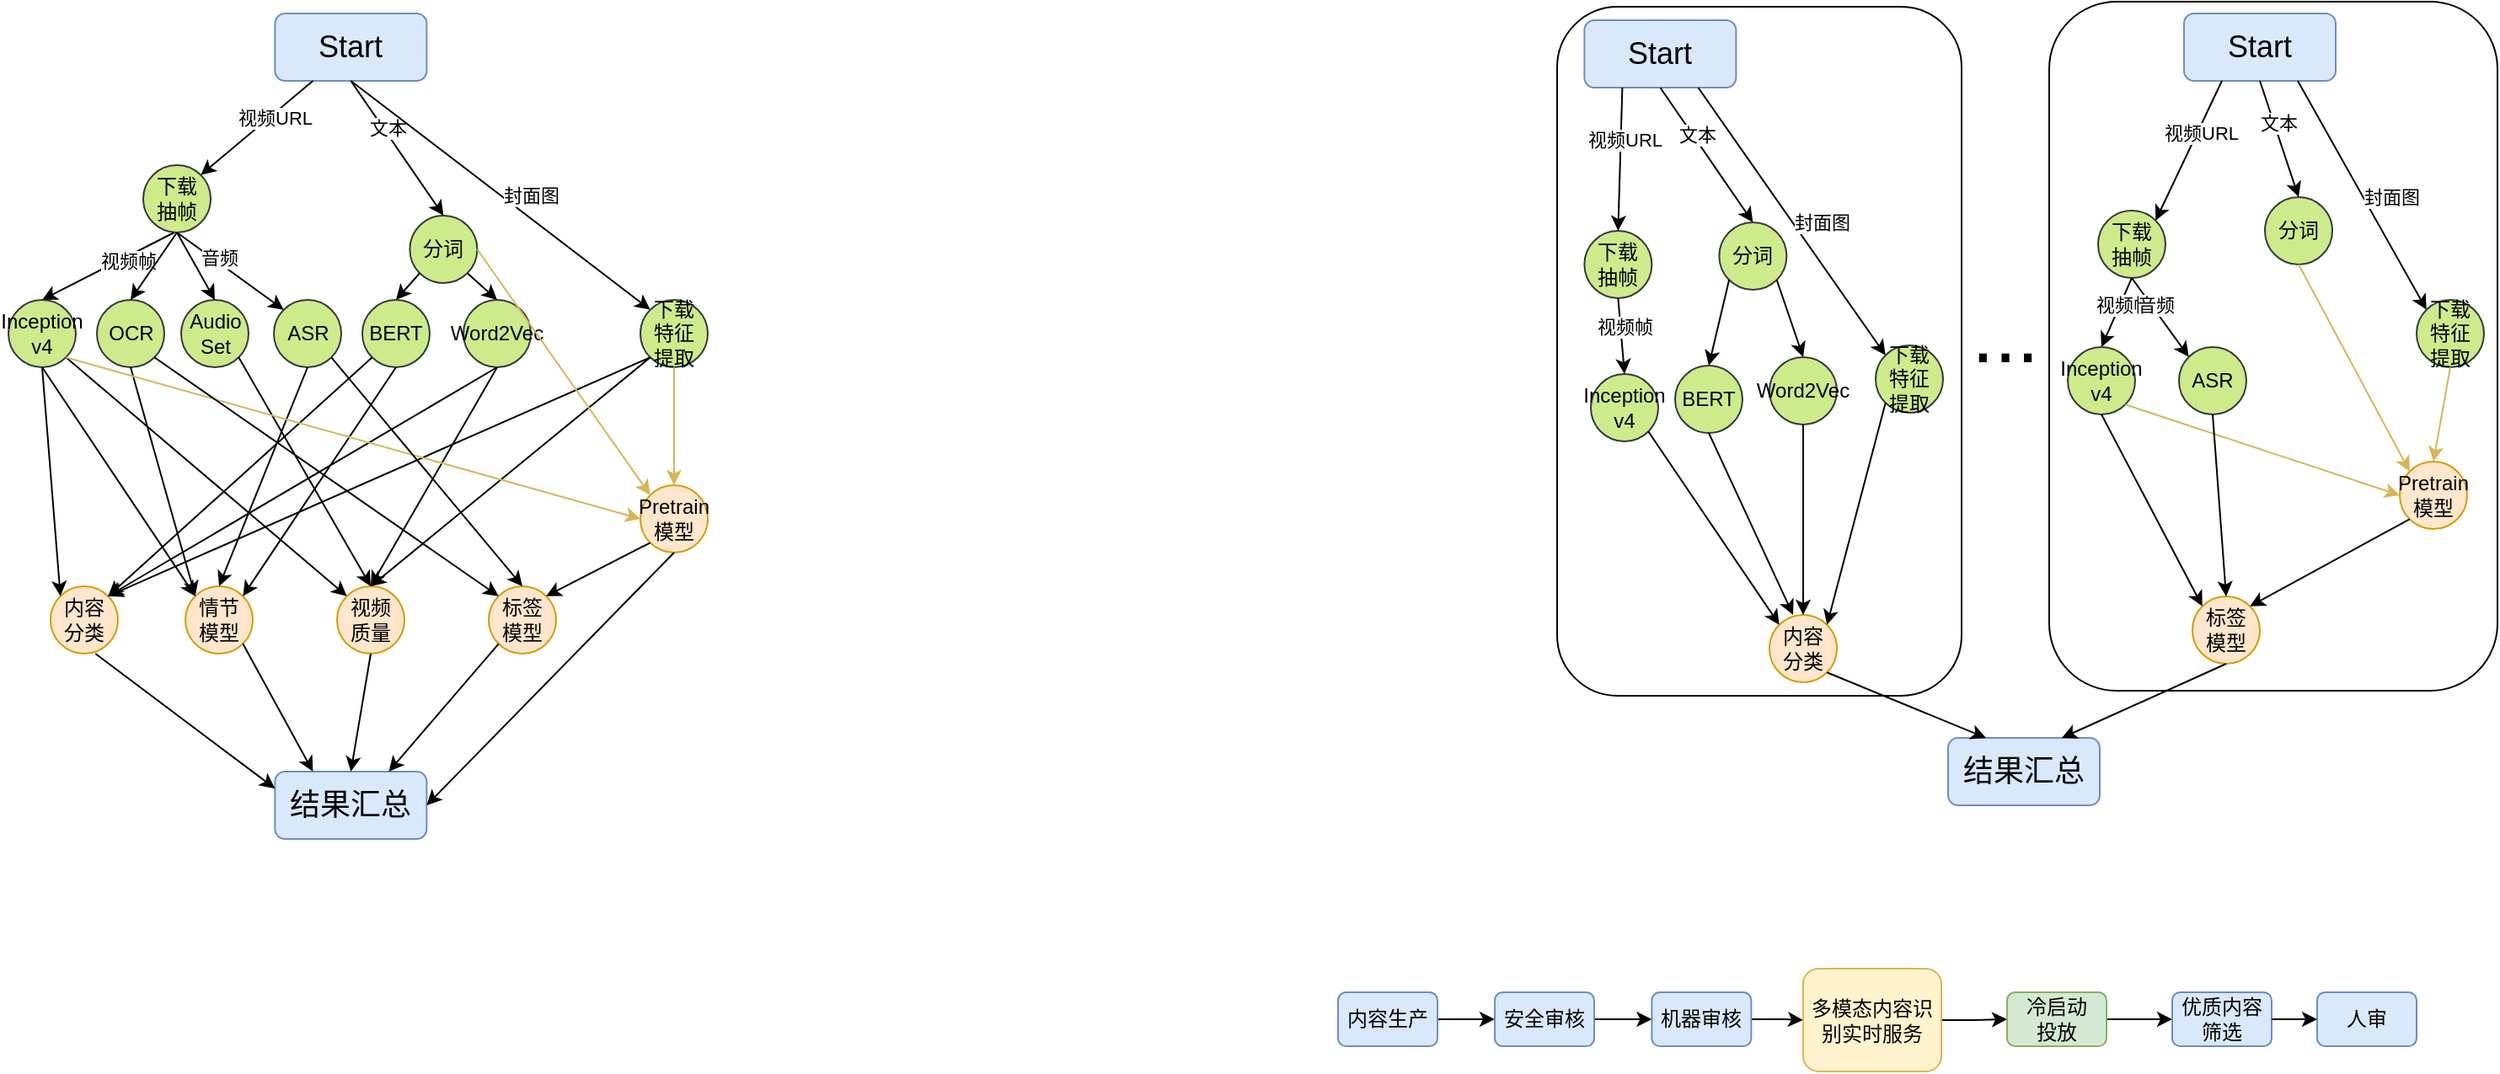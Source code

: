 <mxfile version="14.7.3" type="google"><diagram id="q9C6lgxDP730qn8Wb2Et" name="Page-1"><mxGraphModel dx="928" dy="463" grid="0" gridSize="10" guides="1" tooltips="1" connect="1" arrows="1" fold="1" page="1" pageScale="1" pageWidth="827" pageHeight="1169" math="0" shadow="0"><root><mxCell id="0"/><mxCell id="1" parent="0"/><mxCell id="mz7neq9piD5oMqTZuOK8-90" value="" style="rounded=1;whiteSpace=wrap;html=1;" vertex="1" parent="1"><mxGeometry x="1346" y="13" width="266" height="409" as="geometry"/></mxCell><mxCell id="mz7neq9piD5oMqTZuOK8-89" value="" style="rounded=1;whiteSpace=wrap;html=1;" vertex="1" parent="1"><mxGeometry x="1054" y="16" width="240" height="409" as="geometry"/></mxCell><mxCell id="IPDQHLwFXcO6rZ-86fJa-1" value="下载&lt;br&gt;抽帧" style="ellipse;whiteSpace=wrap;html=1;aspect=fixed;fillColor=#cdeb8b;strokeColor=#36393d;" parent="1" vertex="1"><mxGeometry x="215" y="110" width="40" height="40" as="geometry"/></mxCell><mxCell id="IPDQHLwFXcO6rZ-86fJa-3" value="&lt;font style=&quot;font-size: 18px&quot;&gt;Start&lt;/font&gt;" style="rounded=1;whiteSpace=wrap;html=1;fillColor=#dae8fc;strokeColor=#6c8ebf;" parent="1" vertex="1"><mxGeometry x="293.19" y="20" width="90" height="40" as="geometry"/></mxCell><mxCell id="IPDQHLwFXcO6rZ-86fJa-4" value="" style="endArrow=classic;html=1;exitX=0.25;exitY=1;exitDx=0;exitDy=0;entryX=1;entryY=0;entryDx=0;entryDy=0;" parent="1" source="IPDQHLwFXcO6rZ-86fJa-3" target="IPDQHLwFXcO6rZ-86fJa-1" edge="1"><mxGeometry width="50" height="50" relative="1" as="geometry"><mxPoint x="460" y="300" as="sourcePoint"/><mxPoint x="510" y="250" as="targetPoint"/></mxGeometry></mxCell><mxCell id="IPDQHLwFXcO6rZ-86fJa-5" value="视频URL" style="edgeLabel;html=1;align=center;verticalAlign=middle;resizable=0;points=[];" parent="IPDQHLwFXcO6rZ-86fJa-4" vertex="1" connectable="0"><mxGeometry x="-0.273" y="2" relative="1" as="geometry"><mxPoint as="offset"/></mxGeometry></mxCell><mxCell id="IPDQHLwFXcO6rZ-86fJa-6" value="分词" style="ellipse;whiteSpace=wrap;html=1;aspect=fixed;fillColor=#cdeb8b;strokeColor=#36393d;" parent="1" vertex="1"><mxGeometry x="373.19" y="140" width="40" height="40" as="geometry"/></mxCell><mxCell id="IPDQHLwFXcO6rZ-86fJa-7" value="" style="endArrow=classic;html=1;exitX=0.5;exitY=1;exitDx=0;exitDy=0;entryX=0.5;entryY=0;entryDx=0;entryDy=0;" parent="1" source="IPDQHLwFXcO6rZ-86fJa-3" target="IPDQHLwFXcO6rZ-86fJa-6" edge="1"><mxGeometry width="50" height="50" relative="1" as="geometry"><mxPoint x="325.69" y="70" as="sourcePoint"/><mxPoint x="217.332" y="125.858" as="targetPoint"/></mxGeometry></mxCell><mxCell id="IPDQHLwFXcO6rZ-86fJa-8" value="文本" style="edgeLabel;html=1;align=center;verticalAlign=middle;resizable=0;points=[];" parent="IPDQHLwFXcO6rZ-86fJa-7" vertex="1" connectable="0"><mxGeometry x="-0.273" y="2" relative="1" as="geometry"><mxPoint as="offset"/></mxGeometry></mxCell><mxCell id="IPDQHLwFXcO6rZ-86fJa-9" value="下载&lt;br&gt;特征&lt;br&gt;提取" style="ellipse;whiteSpace=wrap;html=1;aspect=fixed;fillColor=#cdeb8b;strokeColor=#36393d;" parent="1" vertex="1"><mxGeometry x="510" y="190" width="40" height="40" as="geometry"/></mxCell><mxCell id="IPDQHLwFXcO6rZ-86fJa-10" value="" style="endArrow=classic;html=1;exitX=0.5;exitY=1;exitDx=0;exitDy=0;entryX=0;entryY=0;entryDx=0;entryDy=0;" parent="1" source="IPDQHLwFXcO6rZ-86fJa-3" target="IPDQHLwFXcO6rZ-86fJa-9" edge="1"><mxGeometry width="50" height="50" relative="1" as="geometry"><mxPoint x="348.19" y="70" as="sourcePoint"/><mxPoint x="348.19" y="150" as="targetPoint"/></mxGeometry></mxCell><mxCell id="IPDQHLwFXcO6rZ-86fJa-52" value="封面图" style="edgeLabel;html=1;align=center;verticalAlign=middle;resizable=0;points=[];" parent="IPDQHLwFXcO6rZ-86fJa-10" vertex="1" connectable="0"><mxGeometry x="0.021" y="2" relative="1" as="geometry"><mxPoint x="15" as="offset"/></mxGeometry></mxCell><mxCell id="IPDQHLwFXcO6rZ-86fJa-12" value="" style="endArrow=classic;html=1;exitX=0.25;exitY=1;exitDx=0;exitDy=0;entryX=0.5;entryY=0;entryDx=0;entryDy=0;" parent="1" target="IPDQHLwFXcO6rZ-86fJa-15" edge="1"><mxGeometry width="50" height="50" relative="1" as="geometry"><mxPoint x="233.36" y="150" as="sourcePoint"/><mxPoint x="125.002" y="205.858" as="targetPoint"/></mxGeometry></mxCell><mxCell id="IPDQHLwFXcO6rZ-86fJa-13" value="视频帧" style="edgeLabel;html=1;align=center;verticalAlign=middle;resizable=0;points=[];" parent="IPDQHLwFXcO6rZ-86fJa-12" vertex="1" connectable="0"><mxGeometry x="-0.273" y="2" relative="1" as="geometry"><mxPoint as="offset"/></mxGeometry></mxCell><mxCell id="IPDQHLwFXcO6rZ-86fJa-14" value="Audio&lt;br&gt;Set" style="ellipse;whiteSpace=wrap;html=1;aspect=fixed;fillColor=#cdeb8b;strokeColor=#36393d;" parent="1" vertex="1"><mxGeometry x="237.5" y="190" width="40" height="40" as="geometry"/></mxCell><mxCell id="IPDQHLwFXcO6rZ-86fJa-15" value="Inception&lt;br&gt;v4" style="ellipse;whiteSpace=wrap;html=1;aspect=fixed;fillColor=#cdeb8b;strokeColor=#36393d;" parent="1" vertex="1"><mxGeometry x="135" y="190" width="40" height="40" as="geometry"/></mxCell><mxCell id="IPDQHLwFXcO6rZ-86fJa-16" value="" style="endArrow=classic;html=1;exitX=0.5;exitY=1;exitDx=0;exitDy=0;entryX=0.5;entryY=0;entryDx=0;entryDy=0;" parent="1" source="IPDQHLwFXcO6rZ-86fJa-1" target="IPDQHLwFXcO6rZ-86fJa-14" edge="1"><mxGeometry width="50" height="50" relative="1" as="geometry"><mxPoint x="243.36" y="160" as="sourcePoint"/><mxPoint x="195" y="210" as="targetPoint"/></mxGeometry></mxCell><mxCell id="IPDQHLwFXcO6rZ-86fJa-18" value="内容&lt;br&gt;分类" style="ellipse;whiteSpace=wrap;html=1;aspect=fixed;fillColor=#ffe6cc;strokeColor=#d79b00;" parent="1" vertex="1"><mxGeometry x="160" y="360" width="40" height="40" as="geometry"/></mxCell><mxCell id="IPDQHLwFXcO6rZ-86fJa-19" value="ASR" style="ellipse;whiteSpace=wrap;html=1;aspect=fixed;fillColor=#cdeb8b;strokeColor=#36393d;" parent="1" vertex="1"><mxGeometry x="292.5" y="190" width="40" height="40" as="geometry"/></mxCell><mxCell id="IPDQHLwFXcO6rZ-86fJa-20" value="OCR" style="ellipse;whiteSpace=wrap;html=1;aspect=fixed;fillColor=#cdeb8b;strokeColor=#36393d;" parent="1" vertex="1"><mxGeometry x="187.5" y="190" width="40" height="40" as="geometry"/></mxCell><mxCell id="IPDQHLwFXcO6rZ-86fJa-21" value="" style="endArrow=classic;html=1;exitX=0.5;exitY=1;exitDx=0;exitDy=0;entryX=0.5;entryY=0;entryDx=0;entryDy=0;" parent="1" source="IPDQHLwFXcO6rZ-86fJa-1" target="IPDQHLwFXcO6rZ-86fJa-20" edge="1"><mxGeometry width="50" height="50" relative="1" as="geometry"><mxPoint x="243.36" y="160" as="sourcePoint"/><mxPoint x="167.5" y="200" as="targetPoint"/></mxGeometry></mxCell><mxCell id="IPDQHLwFXcO6rZ-86fJa-23" value="" style="endArrow=classic;html=1;exitX=0.5;exitY=1;exitDx=0;exitDy=0;entryX=0;entryY=0;entryDx=0;entryDy=0;" parent="1" source="IPDQHLwFXcO6rZ-86fJa-1" target="IPDQHLwFXcO6rZ-86fJa-19" edge="1"><mxGeometry width="50" height="50" relative="1" as="geometry"><mxPoint x="245" y="160" as="sourcePoint"/><mxPoint x="267.5" y="200" as="targetPoint"/></mxGeometry></mxCell><mxCell id="IPDQHLwFXcO6rZ-86fJa-24" value="音频" style="edgeLabel;html=1;align=center;verticalAlign=middle;resizable=0;points=[];" parent="IPDQHLwFXcO6rZ-86fJa-23" vertex="1" connectable="0"><mxGeometry x="-0.273" y="2" relative="1" as="geometry"><mxPoint as="offset"/></mxGeometry></mxCell><mxCell id="IPDQHLwFXcO6rZ-86fJa-25" value="" style="endArrow=classic;html=1;exitX=0.5;exitY=1;exitDx=0;exitDy=0;entryX=0;entryY=0;entryDx=0;entryDy=0;" parent="1" source="IPDQHLwFXcO6rZ-86fJa-15" target="IPDQHLwFXcO6rZ-86fJa-18" edge="1"><mxGeometry width="50" height="50" relative="1" as="geometry"><mxPoint x="460" y="270" as="sourcePoint"/><mxPoint x="510" y="220" as="targetPoint"/></mxGeometry></mxCell><mxCell id="IPDQHLwFXcO6rZ-86fJa-26" value="情节&lt;br&gt;模型" style="ellipse;whiteSpace=wrap;html=1;aspect=fixed;fillColor=#ffe6cc;strokeColor=#d79b00;" parent="1" vertex="1"><mxGeometry x="240" y="360" width="40" height="40" as="geometry"/></mxCell><mxCell id="IPDQHLwFXcO6rZ-86fJa-27" value="" style="endArrow=classic;html=1;exitX=0;exitY=1;exitDx=0;exitDy=0;entryX=0.5;entryY=0;entryDx=0;entryDy=0;" parent="1" source="IPDQHLwFXcO6rZ-86fJa-6" target="IPDQHLwFXcO6rZ-86fJa-28" edge="1"><mxGeometry width="50" height="50" relative="1" as="geometry"><mxPoint x="355" y="240" as="sourcePoint"/><mxPoint x="235" y="290" as="targetPoint"/></mxGeometry></mxCell><mxCell id="IPDQHLwFXcO6rZ-86fJa-28" value="BERT" style="ellipse;whiteSpace=wrap;html=1;aspect=fixed;fillColor=#cdeb8b;strokeColor=#36393d;" parent="1" vertex="1"><mxGeometry x="345" y="190" width="40" height="40" as="geometry"/></mxCell><mxCell id="IPDQHLwFXcO6rZ-86fJa-29" value="Word2Vec" style="ellipse;whiteSpace=wrap;html=1;aspect=fixed;fillColor=#cdeb8b;strokeColor=#36393d;" parent="1" vertex="1"><mxGeometry x="405" y="190" width="40" height="40" as="geometry"/></mxCell><mxCell id="IPDQHLwFXcO6rZ-86fJa-30" value="" style="endArrow=classic;html=1;exitX=1;exitY=1;exitDx=0;exitDy=0;entryX=0.5;entryY=0;entryDx=0;entryDy=0;" parent="1" source="IPDQHLwFXcO6rZ-86fJa-6" target="IPDQHLwFXcO6rZ-86fJa-29" edge="1"><mxGeometry width="50" height="50" relative="1" as="geometry"><mxPoint x="389.048" y="184.142" as="sourcePoint"/><mxPoint x="375" y="200" as="targetPoint"/></mxGeometry></mxCell><mxCell id="IPDQHLwFXcO6rZ-86fJa-31" value="" style="endArrow=classic;html=1;exitX=0;exitY=1;exitDx=0;exitDy=0;entryX=1;entryY=0;entryDx=0;entryDy=0;" parent="1" source="IPDQHLwFXcO6rZ-86fJa-28" target="IPDQHLwFXcO6rZ-86fJa-18" edge="1"><mxGeometry width="50" height="50" relative="1" as="geometry"><mxPoint x="110" y="240" as="sourcePoint"/><mxPoint x="175.858" y="355.858" as="targetPoint"/></mxGeometry></mxCell><mxCell id="IPDQHLwFXcO6rZ-86fJa-32" value="" style="endArrow=classic;html=1;exitX=0.5;exitY=1;exitDx=0;exitDy=0;entryX=1;entryY=0;entryDx=0;entryDy=0;" parent="1" source="IPDQHLwFXcO6rZ-86fJa-29" target="IPDQHLwFXcO6rZ-86fJa-18" edge="1"><mxGeometry width="50" height="50" relative="1" as="geometry"><mxPoint x="305.858" y="234.142" as="sourcePoint"/><mxPoint x="204" y="356" as="targetPoint"/></mxGeometry></mxCell><mxCell id="IPDQHLwFXcO6rZ-86fJa-33" value="" style="endArrow=classic;html=1;exitX=0;exitY=1;exitDx=0;exitDy=0;entryX=1;entryY=0;entryDx=0;entryDy=0;" parent="1" source="IPDQHLwFXcO6rZ-86fJa-9" target="IPDQHLwFXcO6rZ-86fJa-18" edge="1"><mxGeometry width="50" height="50" relative="1" as="geometry"><mxPoint x="380" y="240" as="sourcePoint"/><mxPoint x="204.142" y="355.858" as="targetPoint"/></mxGeometry></mxCell><mxCell id="IPDQHLwFXcO6rZ-86fJa-34" value="" style="endArrow=classic;html=1;exitX=0.5;exitY=1;exitDx=0;exitDy=0;entryX=0;entryY=0;entryDx=0;entryDy=0;" parent="1" source="IPDQHLwFXcO6rZ-86fJa-15" target="IPDQHLwFXcO6rZ-86fJa-26" edge="1"><mxGeometry width="50" height="50" relative="1" as="geometry"><mxPoint x="132.5" y="240" as="sourcePoint"/><mxPoint x="198.358" y="355.858" as="targetPoint"/></mxGeometry></mxCell><mxCell id="IPDQHLwFXcO6rZ-86fJa-35" value="" style="endArrow=classic;html=1;exitX=0.5;exitY=1;exitDx=0;exitDy=0;entryX=0;entryY=0;entryDx=0;entryDy=0;" parent="1" source="IPDQHLwFXcO6rZ-86fJa-20" target="IPDQHLwFXcO6rZ-86fJa-26" edge="1"><mxGeometry width="50" height="50" relative="1" as="geometry"><mxPoint x="110" y="240" as="sourcePoint"/><mxPoint x="250" y="350" as="targetPoint"/></mxGeometry></mxCell><mxCell id="IPDQHLwFXcO6rZ-86fJa-36" value="" style="endArrow=classic;html=1;exitX=0.5;exitY=1;exitDx=0;exitDy=0;entryX=0.5;entryY=0;entryDx=0;entryDy=0;" parent="1" source="IPDQHLwFXcO6rZ-86fJa-19" target="IPDQHLwFXcO6rZ-86fJa-26" edge="1"><mxGeometry width="50" height="50" relative="1" as="geometry"><mxPoint x="162.5" y="240" as="sourcePoint"/><mxPoint x="255.858" y="355.858" as="targetPoint"/></mxGeometry></mxCell><mxCell id="IPDQHLwFXcO6rZ-86fJa-37" value="" style="endArrow=classic;html=1;exitX=0.5;exitY=1;exitDx=0;exitDy=0;entryX=1;entryY=0;entryDx=0;entryDy=0;" parent="1" source="IPDQHLwFXcO6rZ-86fJa-28" target="IPDQHLwFXcO6rZ-86fJa-26" edge="1"><mxGeometry width="50" height="50" relative="1" as="geometry"><mxPoint x="267.5" y="240" as="sourcePoint"/><mxPoint x="270" y="360" as="targetPoint"/></mxGeometry></mxCell><mxCell id="IPDQHLwFXcO6rZ-86fJa-38" value="视频&lt;br&gt;质量" style="ellipse;whiteSpace=wrap;html=1;aspect=fixed;fillColor=#ffe6cc;strokeColor=#d79b00;" parent="1" vertex="1"><mxGeometry x="330" y="360" width="40" height="40" as="geometry"/></mxCell><mxCell id="IPDQHLwFXcO6rZ-86fJa-39" value="" style="endArrow=classic;html=1;exitX=1;exitY=1;exitDx=0;exitDy=0;entryX=0;entryY=0;entryDx=0;entryDy=0;" parent="1" source="IPDQHLwFXcO6rZ-86fJa-15" target="IPDQHLwFXcO6rZ-86fJa-38" edge="1"><mxGeometry width="50" height="50" relative="1" as="geometry"><mxPoint x="110" y="240" as="sourcePoint"/><mxPoint x="175.858" y="375.858" as="targetPoint"/></mxGeometry></mxCell><mxCell id="IPDQHLwFXcO6rZ-86fJa-40" value="" style="endArrow=classic;html=1;exitX=1;exitY=1;exitDx=0;exitDy=0;entryX=0.5;entryY=0;entryDx=0;entryDy=0;" parent="1" source="IPDQHLwFXcO6rZ-86fJa-14" target="IPDQHLwFXcO6rZ-86fJa-38" edge="1"><mxGeometry width="50" height="50" relative="1" as="geometry"><mxPoint x="124.142" y="234.142" as="sourcePoint"/><mxPoint x="345.858" y="375.858" as="targetPoint"/></mxGeometry></mxCell><mxCell id="IPDQHLwFXcO6rZ-86fJa-41" value="" style="endArrow=classic;html=1;exitX=0.5;exitY=1;exitDx=0;exitDy=0;" parent="1" source="IPDQHLwFXcO6rZ-86fJa-29" edge="1"><mxGeometry width="50" height="50" relative="1" as="geometry"><mxPoint x="226.642" y="234.142" as="sourcePoint"/><mxPoint x="350" y="360" as="targetPoint"/></mxGeometry></mxCell><mxCell id="IPDQHLwFXcO6rZ-86fJa-42" value="" style="endArrow=classic;html=1;exitX=0;exitY=1;exitDx=0;exitDy=0;" parent="1" source="IPDQHLwFXcO6rZ-86fJa-9" edge="1"><mxGeometry width="50" height="50" relative="1" as="geometry"><mxPoint x="380" y="240" as="sourcePoint"/><mxPoint x="350" y="360" as="targetPoint"/></mxGeometry></mxCell><mxCell id="IPDQHLwFXcO6rZ-86fJa-43" value="Pretrain&lt;br&gt;模型" style="ellipse;whiteSpace=wrap;html=1;aspect=fixed;fillColor=#ffe6cc;strokeColor=#d79b00;" parent="1" vertex="1"><mxGeometry x="510" y="300" width="40" height="40" as="geometry"/></mxCell><mxCell id="IPDQHLwFXcO6rZ-86fJa-44" value="标签&lt;br&gt;模型" style="ellipse;whiteSpace=wrap;html=1;aspect=fixed;fillColor=#ffe6cc;strokeColor=#d79b00;" parent="1" vertex="1"><mxGeometry x="420" y="360" width="40" height="40" as="geometry"/></mxCell><mxCell id="IPDQHLwFXcO6rZ-86fJa-45" value="" style="endArrow=classic;html=1;exitX=1;exitY=1;exitDx=0;exitDy=0;entryX=0;entryY=0.5;entryDx=0;entryDy=0;fillColor=#fff2cc;strokeColor=#d6b656;" parent="1" source="IPDQHLwFXcO6rZ-86fJa-15" target="IPDQHLwFXcO6rZ-86fJa-43" edge="1"><mxGeometry width="50" height="50" relative="1" as="geometry"><mxPoint x="110" y="240" as="sourcePoint"/><mxPoint x="175.858" y="375.858" as="targetPoint"/></mxGeometry></mxCell><mxCell id="IPDQHLwFXcO6rZ-86fJa-47" value="" style="endArrow=classic;html=1;exitX=0.5;exitY=1;exitDx=0;exitDy=0;entryX=0.5;entryY=0;entryDx=0;entryDy=0;fillColor=#fff2cc;strokeColor=#d6b656;" parent="1" source="IPDQHLwFXcO6rZ-86fJa-9" target="IPDQHLwFXcO6rZ-86fJa-43" edge="1"><mxGeometry width="50" height="50" relative="1" as="geometry"><mxPoint x="124.142" y="234.142" as="sourcePoint"/><mxPoint x="520" y="330" as="targetPoint"/></mxGeometry></mxCell><mxCell id="IPDQHLwFXcO6rZ-86fJa-48" value="" style="endArrow=classic;html=1;exitX=1;exitY=0.5;exitDx=0;exitDy=0;entryX=0;entryY=0;entryDx=0;entryDy=0;fillColor=#fff2cc;strokeColor=#d6b656;" parent="1" source="IPDQHLwFXcO6rZ-86fJa-6" target="IPDQHLwFXcO6rZ-86fJa-43" edge="1"><mxGeometry width="50" height="50" relative="1" as="geometry"><mxPoint x="540" y="240" as="sourcePoint"/><mxPoint x="540" y="310" as="targetPoint"/></mxGeometry></mxCell><mxCell id="IPDQHLwFXcO6rZ-86fJa-49" value="" style="endArrow=classic;html=1;exitX=0;exitY=1;exitDx=0;exitDy=0;entryX=1;entryY=0;entryDx=0;entryDy=0;" parent="1" source="IPDQHLwFXcO6rZ-86fJa-43" target="IPDQHLwFXcO6rZ-86fJa-44" edge="1"><mxGeometry width="50" height="50" relative="1" as="geometry"><mxPoint x="124.142" y="234.142" as="sourcePoint"/><mxPoint x="345.858" y="375.858" as="targetPoint"/></mxGeometry></mxCell><mxCell id="IPDQHLwFXcO6rZ-86fJa-50" value="" style="endArrow=classic;html=1;exitX=1;exitY=1;exitDx=0;exitDy=0;entryX=0.5;entryY=0;entryDx=0;entryDy=0;" parent="1" source="IPDQHLwFXcO6rZ-86fJa-19" target="IPDQHLwFXcO6rZ-86fJa-44" edge="1"><mxGeometry width="50" height="50" relative="1" as="geometry"><mxPoint x="525.858" y="344.142" as="sourcePoint"/><mxPoint x="474.142" y="375.858" as="targetPoint"/></mxGeometry></mxCell><mxCell id="IPDQHLwFXcO6rZ-86fJa-51" value="" style="endArrow=classic;html=1;exitX=1;exitY=1;exitDx=0;exitDy=0;entryX=0;entryY=0;entryDx=0;entryDy=0;" parent="1" source="IPDQHLwFXcO6rZ-86fJa-20" target="IPDQHLwFXcO6rZ-86fJa-44" edge="1"><mxGeometry width="50" height="50" relative="1" as="geometry"><mxPoint x="281.642" y="234.142" as="sourcePoint"/><mxPoint x="460" y="370" as="targetPoint"/></mxGeometry></mxCell><mxCell id="IPDQHLwFXcO6rZ-86fJa-53" value="&lt;font style=&quot;font-size: 18px&quot;&gt;结果汇总&lt;/font&gt;" style="rounded=1;whiteSpace=wrap;html=1;fillColor=#dae8fc;strokeColor=#6c8ebf;" parent="1" vertex="1"><mxGeometry x="293.19" y="470" width="90" height="40" as="geometry"/></mxCell><mxCell id="IPDQHLwFXcO6rZ-86fJa-54" value="" style="endArrow=classic;html=1;exitX=0.5;exitY=1;exitDx=0;exitDy=0;entryX=0;entryY=0.25;entryDx=0;entryDy=0;" parent="1" target="IPDQHLwFXcO6rZ-86fJa-53" edge="1"><mxGeometry width="50" height="50" relative="1" as="geometry"><mxPoint x="186.64" y="400" as="sourcePoint"/><mxPoint x="290" y="490" as="targetPoint"/></mxGeometry></mxCell><mxCell id="IPDQHLwFXcO6rZ-86fJa-55" value="" style="endArrow=classic;html=1;exitX=1;exitY=1;exitDx=0;exitDy=0;entryX=0.25;entryY=0;entryDx=0;entryDy=0;" parent="1" source="IPDQHLwFXcO6rZ-86fJa-26" target="IPDQHLwFXcO6rZ-86fJa-53" edge="1"><mxGeometry width="50" height="50" relative="1" as="geometry"><mxPoint x="196.64" y="410" as="sourcePoint"/><mxPoint x="303.19" y="490" as="targetPoint"/></mxGeometry></mxCell><mxCell id="IPDQHLwFXcO6rZ-86fJa-56" value="" style="endArrow=classic;html=1;exitX=0.5;exitY=1;exitDx=0;exitDy=0;entryX=0.5;entryY=0;entryDx=0;entryDy=0;" parent="1" source="IPDQHLwFXcO6rZ-86fJa-38" target="IPDQHLwFXcO6rZ-86fJa-53" edge="1"><mxGeometry width="50" height="50" relative="1" as="geometry"><mxPoint x="284.142" y="404.142" as="sourcePoint"/><mxPoint x="325.69" y="480" as="targetPoint"/></mxGeometry></mxCell><mxCell id="IPDQHLwFXcO6rZ-86fJa-57" value="" style="endArrow=classic;html=1;exitX=0;exitY=1;exitDx=0;exitDy=0;entryX=0.75;entryY=0;entryDx=0;entryDy=0;" parent="1" source="IPDQHLwFXcO6rZ-86fJa-44" target="IPDQHLwFXcO6rZ-86fJa-53" edge="1"><mxGeometry width="50" height="50" relative="1" as="geometry"><mxPoint x="360" y="410" as="sourcePoint"/><mxPoint x="348.19" y="480" as="targetPoint"/></mxGeometry></mxCell><mxCell id="IPDQHLwFXcO6rZ-86fJa-58" value="" style="endArrow=classic;html=1;exitX=0.5;exitY=1;exitDx=0;exitDy=0;entryX=1;entryY=0.5;entryDx=0;entryDy=0;" parent="1" source="IPDQHLwFXcO6rZ-86fJa-43" target="IPDQHLwFXcO6rZ-86fJa-53" edge="1"><mxGeometry width="50" height="50" relative="1" as="geometry"><mxPoint x="370" y="420" as="sourcePoint"/><mxPoint x="358.19" y="490" as="targetPoint"/></mxGeometry></mxCell><mxCell id="mz7neq9piD5oMqTZuOK8-1" value="下载&lt;br&gt;抽帧" style="ellipse;whiteSpace=wrap;html=1;aspect=fixed;fillColor=#cdeb8b;strokeColor=#36393d;" vertex="1" parent="1"><mxGeometry x="1070.19" y="149" width="40" height="40" as="geometry"/></mxCell><mxCell id="mz7neq9piD5oMqTZuOK8-2" value="&lt;font style=&quot;font-size: 18px&quot;&gt;Start&lt;/font&gt;" style="rounded=1;whiteSpace=wrap;html=1;fillColor=#dae8fc;strokeColor=#6c8ebf;" vertex="1" parent="1"><mxGeometry x="1070.19" y="24" width="90" height="40" as="geometry"/></mxCell><mxCell id="mz7neq9piD5oMqTZuOK8-3" value="" style="endArrow=classic;html=1;exitX=0.25;exitY=1;exitDx=0;exitDy=0;entryX=0.5;entryY=0;entryDx=0;entryDy=0;" edge="1" parent="1" source="mz7neq9piD5oMqTZuOK8-2" target="mz7neq9piD5oMqTZuOK8-1"><mxGeometry width="50" height="50" relative="1" as="geometry"><mxPoint x="1237" y="304" as="sourcePoint"/><mxPoint x="1287" y="254" as="targetPoint"/></mxGeometry></mxCell><mxCell id="mz7neq9piD5oMqTZuOK8-4" value="视频URL" style="edgeLabel;html=1;align=center;verticalAlign=middle;resizable=0;points=[];" vertex="1" connectable="0" parent="mz7neq9piD5oMqTZuOK8-3"><mxGeometry x="-0.273" y="2" relative="1" as="geometry"><mxPoint as="offset"/></mxGeometry></mxCell><mxCell id="mz7neq9piD5oMqTZuOK8-5" value="分词" style="ellipse;whiteSpace=wrap;html=1;aspect=fixed;fillColor=#cdeb8b;strokeColor=#36393d;" vertex="1" parent="1"><mxGeometry x="1150.19" y="144" width="40" height="40" as="geometry"/></mxCell><mxCell id="mz7neq9piD5oMqTZuOK8-6" value="" style="endArrow=classic;html=1;exitX=0.5;exitY=1;exitDx=0;exitDy=0;entryX=0.5;entryY=0;entryDx=0;entryDy=0;" edge="1" parent="1" source="mz7neq9piD5oMqTZuOK8-2" target="mz7neq9piD5oMqTZuOK8-5"><mxGeometry width="50" height="50" relative="1" as="geometry"><mxPoint x="1102.69" y="74" as="sourcePoint"/><mxPoint x="994.332" y="129.858" as="targetPoint"/></mxGeometry></mxCell><mxCell id="mz7neq9piD5oMqTZuOK8-7" value="文本" style="edgeLabel;html=1;align=center;verticalAlign=middle;resizable=0;points=[];" vertex="1" connectable="0" parent="mz7neq9piD5oMqTZuOK8-6"><mxGeometry x="-0.273" y="2" relative="1" as="geometry"><mxPoint as="offset"/></mxGeometry></mxCell><mxCell id="mz7neq9piD5oMqTZuOK8-8" value="下载&lt;br&gt;特征&lt;br&gt;提取" style="ellipse;whiteSpace=wrap;html=1;aspect=fixed;fillColor=#cdeb8b;strokeColor=#36393d;" vertex="1" parent="1"><mxGeometry x="1243" y="217" width="40" height="40" as="geometry"/></mxCell><mxCell id="mz7neq9piD5oMqTZuOK8-9" value="" style="endArrow=classic;html=1;exitX=0.75;exitY=1;exitDx=0;exitDy=0;entryX=0;entryY=0;entryDx=0;entryDy=0;" edge="1" parent="1" source="mz7neq9piD5oMqTZuOK8-2" target="mz7neq9piD5oMqTZuOK8-8"><mxGeometry width="50" height="50" relative="1" as="geometry"><mxPoint x="1125.19" y="74" as="sourcePoint"/><mxPoint x="1125.19" y="154" as="targetPoint"/></mxGeometry></mxCell><mxCell id="mz7neq9piD5oMqTZuOK8-10" value="封面图" style="edgeLabel;html=1;align=center;verticalAlign=middle;resizable=0;points=[];" vertex="1" connectable="0" parent="mz7neq9piD5oMqTZuOK8-9"><mxGeometry x="0.021" y="2" relative="1" as="geometry"><mxPoint x="15" as="offset"/></mxGeometry></mxCell><mxCell id="mz7neq9piD5oMqTZuOK8-11" value="" style="endArrow=classic;html=1;exitX=0.5;exitY=1;exitDx=0;exitDy=0;entryX=0.5;entryY=0;entryDx=0;entryDy=0;" edge="1" parent="1" target="mz7neq9piD5oMqTZuOK8-14" source="mz7neq9piD5oMqTZuOK8-1"><mxGeometry width="50" height="50" relative="1" as="geometry"><mxPoint x="1045.74" y="184.9" as="sourcePoint"/><mxPoint x="937.382" y="240.758" as="targetPoint"/></mxGeometry></mxCell><mxCell id="mz7neq9piD5oMqTZuOK8-12" value="视频帧" style="edgeLabel;html=1;align=center;verticalAlign=middle;resizable=0;points=[];" vertex="1" connectable="0" parent="mz7neq9piD5oMqTZuOK8-11"><mxGeometry x="-0.273" y="2" relative="1" as="geometry"><mxPoint as="offset"/></mxGeometry></mxCell><mxCell id="mz7neq9piD5oMqTZuOK8-14" value="Inception&lt;br&gt;v4" style="ellipse;whiteSpace=wrap;html=1;aspect=fixed;fillColor=#cdeb8b;strokeColor=#36393d;" vertex="1" parent="1"><mxGeometry x="1074" y="234" width="40" height="40" as="geometry"/></mxCell><mxCell id="mz7neq9piD5oMqTZuOK8-16" value="内容&lt;br&gt;分类" style="ellipse;whiteSpace=wrap;html=1;aspect=fixed;fillColor=#ffe6cc;strokeColor=#d79b00;" vertex="1" parent="1"><mxGeometry x="1180" y="377" width="40" height="40" as="geometry"/></mxCell><mxCell id="mz7neq9piD5oMqTZuOK8-22" value="" style="endArrow=classic;html=1;exitX=1;exitY=1;exitDx=0;exitDy=0;entryX=0;entryY=0;entryDx=0;entryDy=0;" edge="1" parent="1" source="mz7neq9piD5oMqTZuOK8-14" target="mz7neq9piD5oMqTZuOK8-16"><mxGeometry width="50" height="50" relative="1" as="geometry"><mxPoint x="1237" y="274" as="sourcePoint"/><mxPoint x="1287" y="224" as="targetPoint"/></mxGeometry></mxCell><mxCell id="mz7neq9piD5oMqTZuOK8-24" value="" style="endArrow=classic;html=1;exitX=0;exitY=1;exitDx=0;exitDy=0;entryX=0.5;entryY=0;entryDx=0;entryDy=0;" edge="1" parent="1" source="mz7neq9piD5oMqTZuOK8-5" target="mz7neq9piD5oMqTZuOK8-25"><mxGeometry width="50" height="50" relative="1" as="geometry"><mxPoint x="1132" y="244" as="sourcePoint"/><mxPoint x="1012" y="294" as="targetPoint"/></mxGeometry></mxCell><mxCell id="mz7neq9piD5oMqTZuOK8-25" value="BERT" style="ellipse;whiteSpace=wrap;html=1;aspect=fixed;fillColor=#cdeb8b;strokeColor=#36393d;" vertex="1" parent="1"><mxGeometry x="1124" y="229" width="40" height="40" as="geometry"/></mxCell><mxCell id="mz7neq9piD5oMqTZuOK8-26" value="Word2Vec" style="ellipse;whiteSpace=wrap;html=1;aspect=fixed;fillColor=#cdeb8b;strokeColor=#36393d;" vertex="1" parent="1"><mxGeometry x="1180" y="224" width="40" height="40" as="geometry"/></mxCell><mxCell id="mz7neq9piD5oMqTZuOK8-27" value="" style="endArrow=classic;html=1;exitX=1;exitY=1;exitDx=0;exitDy=0;entryX=0.5;entryY=0;entryDx=0;entryDy=0;" edge="1" parent="1" source="mz7neq9piD5oMqTZuOK8-5" target="mz7neq9piD5oMqTZuOK8-26"><mxGeometry width="50" height="50" relative="1" as="geometry"><mxPoint x="1166.048" y="188.142" as="sourcePoint"/><mxPoint x="1152" y="204" as="targetPoint"/></mxGeometry></mxCell><mxCell id="mz7neq9piD5oMqTZuOK8-28" value="" style="endArrow=classic;html=1;exitX=0.5;exitY=1;exitDx=0;exitDy=0;entryX=0.35;entryY=0;entryDx=0;entryDy=0;entryPerimeter=0;" edge="1" parent="1" source="mz7neq9piD5oMqTZuOK8-25" target="mz7neq9piD5oMqTZuOK8-16"><mxGeometry width="50" height="50" relative="1" as="geometry"><mxPoint x="887" y="244" as="sourcePoint"/><mxPoint x="1200" y="383" as="targetPoint"/></mxGeometry></mxCell><mxCell id="mz7neq9piD5oMqTZuOK8-29" value="" style="endArrow=classic;html=1;exitX=0.5;exitY=1;exitDx=0;exitDy=0;entryX=0.5;entryY=0;entryDx=0;entryDy=0;" edge="1" parent="1" source="mz7neq9piD5oMqTZuOK8-26" target="mz7neq9piD5oMqTZuOK8-16"><mxGeometry width="50" height="50" relative="1" as="geometry"><mxPoint x="1082.858" y="238.142" as="sourcePoint"/><mxPoint x="981" y="360" as="targetPoint"/></mxGeometry></mxCell><mxCell id="mz7neq9piD5oMqTZuOK8-30" value="" style="endArrow=classic;html=1;exitX=0;exitY=1;exitDx=0;exitDy=0;entryX=1;entryY=0;entryDx=0;entryDy=0;" edge="1" parent="1" source="mz7neq9piD5oMqTZuOK8-8" target="mz7neq9piD5oMqTZuOK8-16"><mxGeometry width="50" height="50" relative="1" as="geometry"><mxPoint x="1157" y="244" as="sourcePoint"/><mxPoint x="981.142" y="359.858" as="targetPoint"/></mxGeometry></mxCell><mxCell id="mz7neq9piD5oMqTZuOK8-48" value="&lt;font style=&quot;font-size: 18px&quot;&gt;结果汇总&lt;/font&gt;" style="rounded=1;whiteSpace=wrap;html=1;fillColor=#dae8fc;strokeColor=#6c8ebf;" vertex="1" parent="1"><mxGeometry x="1286" y="450" width="90" height="40" as="geometry"/></mxCell><mxCell id="mz7neq9piD5oMqTZuOK8-49" value="" style="endArrow=classic;html=1;exitX=1;exitY=1;exitDx=0;exitDy=0;entryX=0.25;entryY=0;entryDx=0;entryDy=0;" edge="1" parent="1" target="mz7neq9piD5oMqTZuOK8-48" source="mz7neq9piD5oMqTZuOK8-16"><mxGeometry width="50" height="50" relative="1" as="geometry"><mxPoint x="986.64" y="405" as="sourcePoint"/><mxPoint x="1090" y="495" as="targetPoint"/></mxGeometry></mxCell><mxCell id="mz7neq9piD5oMqTZuOK8-54" value="下载&lt;br&gt;抽帧" style="ellipse;whiteSpace=wrap;html=1;aspect=fixed;fillColor=#cdeb8b;strokeColor=#36393d;" vertex="1" parent="1"><mxGeometry x="1375" y="137" width="40" height="40" as="geometry"/></mxCell><mxCell id="mz7neq9piD5oMqTZuOK8-55" value="&lt;font style=&quot;font-size: 18px&quot;&gt;Start&lt;/font&gt;" style="rounded=1;whiteSpace=wrap;html=1;fillColor=#dae8fc;strokeColor=#6c8ebf;" vertex="1" parent="1"><mxGeometry x="1426" y="20" width="90" height="40" as="geometry"/></mxCell><mxCell id="mz7neq9piD5oMqTZuOK8-56" value="" style="endArrow=classic;html=1;exitX=0.25;exitY=1;exitDx=0;exitDy=0;entryX=1;entryY=0;entryDx=0;entryDy=0;" edge="1" parent="1" source="mz7neq9piD5oMqTZuOK8-55" target="mz7neq9piD5oMqTZuOK8-54"><mxGeometry width="50" height="50" relative="1" as="geometry"><mxPoint x="1691" y="313" as="sourcePoint"/><mxPoint x="1344" y="139" as="targetPoint"/></mxGeometry></mxCell><mxCell id="mz7neq9piD5oMqTZuOK8-57" value="视频URL" style="edgeLabel;html=1;align=center;verticalAlign=middle;resizable=0;points=[];" vertex="1" connectable="0" parent="mz7neq9piD5oMqTZuOK8-56"><mxGeometry x="-0.273" y="2" relative="1" as="geometry"><mxPoint as="offset"/></mxGeometry></mxCell><mxCell id="mz7neq9piD5oMqTZuOK8-58" value="分词" style="ellipse;whiteSpace=wrap;html=1;aspect=fixed;fillColor=#cdeb8b;strokeColor=#36393d;" vertex="1" parent="1"><mxGeometry x="1474" y="129" width="40" height="40" as="geometry"/></mxCell><mxCell id="mz7neq9piD5oMqTZuOK8-59" value="" style="endArrow=classic;html=1;exitX=0.5;exitY=1;exitDx=0;exitDy=0;entryX=0.5;entryY=0;entryDx=0;entryDy=0;" edge="1" parent="1" source="mz7neq9piD5oMqTZuOK8-55" target="mz7neq9piD5oMqTZuOK8-58"><mxGeometry width="50" height="50" relative="1" as="geometry"><mxPoint x="1556.69" y="83" as="sourcePoint"/><mxPoint x="1448.332" y="138.858" as="targetPoint"/></mxGeometry></mxCell><mxCell id="mz7neq9piD5oMqTZuOK8-60" value="文本" style="edgeLabel;html=1;align=center;verticalAlign=middle;resizable=0;points=[];" vertex="1" connectable="0" parent="mz7neq9piD5oMqTZuOK8-59"><mxGeometry x="-0.273" y="2" relative="1" as="geometry"><mxPoint as="offset"/></mxGeometry></mxCell><mxCell id="mz7neq9piD5oMqTZuOK8-61" value="下载&lt;br&gt;特征&lt;br&gt;提取" style="ellipse;whiteSpace=wrap;html=1;aspect=fixed;fillColor=#cdeb8b;strokeColor=#36393d;" vertex="1" parent="1"><mxGeometry x="1564" y="190" width="40" height="40" as="geometry"/></mxCell><mxCell id="mz7neq9piD5oMqTZuOK8-62" value="" style="endArrow=classic;html=1;exitX=0.75;exitY=1;exitDx=0;exitDy=0;entryX=0;entryY=0;entryDx=0;entryDy=0;" edge="1" parent="1" source="mz7neq9piD5oMqTZuOK8-55" target="mz7neq9piD5oMqTZuOK8-61"><mxGeometry width="50" height="50" relative="1" as="geometry"><mxPoint x="1579.19" y="83" as="sourcePoint"/><mxPoint x="1579.19" y="163" as="targetPoint"/></mxGeometry></mxCell><mxCell id="mz7neq9piD5oMqTZuOK8-63" value="封面图" style="edgeLabel;html=1;align=center;verticalAlign=middle;resizable=0;points=[];" vertex="1" connectable="0" parent="mz7neq9piD5oMqTZuOK8-62"><mxGeometry x="0.021" y="2" relative="1" as="geometry"><mxPoint x="15" as="offset"/></mxGeometry></mxCell><mxCell id="mz7neq9piD5oMqTZuOK8-64" value="" style="endArrow=classic;html=1;exitX=0.5;exitY=1;exitDx=0;exitDy=0;entryX=0.5;entryY=0;entryDx=0;entryDy=0;" edge="1" parent="1" target="mz7neq9piD5oMqTZuOK8-67" source="mz7neq9piD5oMqTZuOK8-54"><mxGeometry width="50" height="50" relative="1" as="geometry"><mxPoint x="1464.36" y="163" as="sourcePoint"/><mxPoint x="1356.002" y="218.858" as="targetPoint"/></mxGeometry></mxCell><mxCell id="mz7neq9piD5oMqTZuOK8-65" value="视频帧" style="edgeLabel;html=1;align=center;verticalAlign=middle;resizable=0;points=[];" vertex="1" connectable="0" parent="mz7neq9piD5oMqTZuOK8-64"><mxGeometry x="-0.273" y="2" relative="1" as="geometry"><mxPoint as="offset"/></mxGeometry></mxCell><mxCell id="mz7neq9piD5oMqTZuOK8-67" value="Inception&lt;br&gt;v4" style="ellipse;whiteSpace=wrap;html=1;aspect=fixed;fillColor=#cdeb8b;strokeColor=#36393d;" vertex="1" parent="1"><mxGeometry x="1357" y="218" width="40" height="40" as="geometry"/></mxCell><mxCell id="mz7neq9piD5oMqTZuOK8-69" value="ASR" style="ellipse;whiteSpace=wrap;html=1;aspect=fixed;fillColor=#cdeb8b;strokeColor=#36393d;" vertex="1" parent="1"><mxGeometry x="1423" y="218" width="40" height="40" as="geometry"/></mxCell><mxCell id="mz7neq9piD5oMqTZuOK8-72" value="" style="endArrow=classic;html=1;exitX=0.5;exitY=1;exitDx=0;exitDy=0;entryX=0;entryY=0;entryDx=0;entryDy=0;" edge="1" parent="1" source="mz7neq9piD5oMqTZuOK8-54" target="mz7neq9piD5oMqTZuOK8-69"><mxGeometry width="50" height="50" relative="1" as="geometry"><mxPoint x="1476" y="173" as="sourcePoint"/><mxPoint x="1498.5" y="213" as="targetPoint"/></mxGeometry></mxCell><mxCell id="mz7neq9piD5oMqTZuOK8-73" value="音频" style="edgeLabel;html=1;align=center;verticalAlign=middle;resizable=0;points=[];" vertex="1" connectable="0" parent="mz7neq9piD5oMqTZuOK8-72"><mxGeometry x="-0.273" y="2" relative="1" as="geometry"><mxPoint as="offset"/></mxGeometry></mxCell><mxCell id="mz7neq9piD5oMqTZuOK8-78" value="Pretrain&lt;br&gt;模型" style="ellipse;whiteSpace=wrap;html=1;aspect=fixed;fillColor=#ffe6cc;strokeColor=#d79b00;" vertex="1" parent="1"><mxGeometry x="1554" y="286" width="40" height="40" as="geometry"/></mxCell><mxCell id="mz7neq9piD5oMqTZuOK8-79" value="" style="endArrow=classic;html=1;exitX=1;exitY=1;exitDx=0;exitDy=0;entryX=0;entryY=0.5;entryDx=0;entryDy=0;fillColor=#fff2cc;strokeColor=#d6b656;" edge="1" parent="1" source="mz7neq9piD5oMqTZuOK8-67" target="mz7neq9piD5oMqTZuOK8-78"><mxGeometry width="50" height="50" relative="1" as="geometry"><mxPoint x="1341" y="253" as="sourcePoint"/><mxPoint x="1406.858" y="388.858" as="targetPoint"/></mxGeometry></mxCell><mxCell id="mz7neq9piD5oMqTZuOK8-80" value="" style="endArrow=classic;html=1;exitX=0.5;exitY=1;exitDx=0;exitDy=0;entryX=0.5;entryY=0;entryDx=0;entryDy=0;fillColor=#fff2cc;strokeColor=#d6b656;" edge="1" parent="1" source="mz7neq9piD5oMqTZuOK8-61" target="mz7neq9piD5oMqTZuOK8-78"><mxGeometry width="50" height="50" relative="1" as="geometry"><mxPoint x="1355.142" y="247.142" as="sourcePoint"/><mxPoint x="1751" y="343" as="targetPoint"/></mxGeometry></mxCell><mxCell id="mz7neq9piD5oMqTZuOK8-81" value="" style="endArrow=classic;html=1;exitX=0.5;exitY=1;exitDx=0;exitDy=0;entryX=0;entryY=0;entryDx=0;entryDy=0;fillColor=#fff2cc;strokeColor=#d6b656;" edge="1" parent="1" source="mz7neq9piD5oMqTZuOK8-58" target="mz7neq9piD5oMqTZuOK8-78"><mxGeometry width="50" height="50" relative="1" as="geometry"><mxPoint x="1771" y="253" as="sourcePoint"/><mxPoint x="1771" y="323" as="targetPoint"/></mxGeometry></mxCell><mxCell id="mz7neq9piD5oMqTZuOK8-82" value="标签&lt;br&gt;模型" style="ellipse;whiteSpace=wrap;html=1;aspect=fixed;fillColor=#ffe6cc;strokeColor=#d79b00;" vertex="1" parent="1"><mxGeometry x="1431" y="366" width="40" height="40" as="geometry"/></mxCell><mxCell id="mz7neq9piD5oMqTZuOK8-83" value="" style="endArrow=classic;html=1;exitX=0.5;exitY=1;exitDx=0;exitDy=0;entryX=0;entryY=0;entryDx=0;entryDy=0;" edge="1" parent="1" source="mz7neq9piD5oMqTZuOK8-67" target="mz7neq9piD5oMqTZuOK8-82"><mxGeometry width="50" height="50" relative="1" as="geometry"><mxPoint x="1409.972" y="295.002" as="sourcePoint"/><mxPoint x="1614.188" y="436.718" as="targetPoint"/></mxGeometry></mxCell><mxCell id="mz7neq9piD5oMqTZuOK8-85" value="" style="endArrow=classic;html=1;exitX=0.5;exitY=1;exitDx=0;exitDy=0;entryX=0.5;entryY=0;entryDx=0;entryDy=0;" edge="1" parent="1" source="mz7neq9piD5oMqTZuOK8-69" target="mz7neq9piD5oMqTZuOK8-82"><mxGeometry width="50" height="50" relative="1" as="geometry"><mxPoint x="1396" y="253" as="sourcePoint"/><mxPoint x="1573.858" y="365.858" as="targetPoint"/></mxGeometry></mxCell><mxCell id="mz7neq9piD5oMqTZuOK8-86" value="" style="endArrow=classic;html=1;entryX=1;entryY=0;entryDx=0;entryDy=0;exitX=0;exitY=1;exitDx=0;exitDy=0;" edge="1" parent="1" source="mz7neq9piD5oMqTZuOK8-78" target="mz7neq9piD5oMqTZuOK8-82"><mxGeometry width="50" height="50" relative="1" as="geometry"><mxPoint x="1584" y="286" as="sourcePoint"/><mxPoint x="1578" y="355" as="targetPoint"/></mxGeometry></mxCell><mxCell id="mz7neq9piD5oMqTZuOK8-87" value="" style="endArrow=classic;html=1;exitX=0.5;exitY=1;exitDx=0;exitDy=0;entryX=0.75;entryY=0;entryDx=0;entryDy=0;" edge="1" parent="1" source="mz7neq9piD5oMqTZuOK8-82" target="mz7neq9piD5oMqTZuOK8-48"><mxGeometry width="50" height="50" relative="1" as="geometry"><mxPoint x="1247.142" y="422.142" as="sourcePoint"/><mxPoint x="1432" y="476" as="targetPoint"/></mxGeometry></mxCell><mxCell id="mz7neq9piD5oMqTZuOK8-92" value="&lt;font style=&quot;font-size: 48px&quot;&gt;...&lt;/font&gt;" style="text;html=1;strokeColor=none;fillColor=none;align=center;verticalAlign=middle;whiteSpace=wrap;rounded=0;" vertex="1" parent="1"><mxGeometry x="1300" y="200" width="40" height="20" as="geometry"/></mxCell><mxCell id="mz7neq9piD5oMqTZuOK8-95" value="" style="edgeStyle=orthogonalEdgeStyle;rounded=0;orthogonalLoop=1;jettySize=auto;html=1;" edge="1" parent="1" source="mz7neq9piD5oMqTZuOK8-93" target="mz7neq9piD5oMqTZuOK8-94"><mxGeometry relative="1" as="geometry"/></mxCell><mxCell id="mz7neq9piD5oMqTZuOK8-93" value="内容生产" style="rounded=1;whiteSpace=wrap;html=1;fillColor=#dae8fc;strokeColor=#6c8ebf;" vertex="1" parent="1"><mxGeometry x="924" y="601" width="59" height="32" as="geometry"/></mxCell><mxCell id="mz7neq9piD5oMqTZuOK8-97" value="" style="edgeStyle=orthogonalEdgeStyle;rounded=0;orthogonalLoop=1;jettySize=auto;html=1;" edge="1" parent="1" source="mz7neq9piD5oMqTZuOK8-94" target="mz7neq9piD5oMqTZuOK8-96"><mxGeometry relative="1" as="geometry"/></mxCell><mxCell id="mz7neq9piD5oMqTZuOK8-94" value="安全审核" style="rounded=1;whiteSpace=wrap;html=1;fillColor=#dae8fc;strokeColor=#6c8ebf;" vertex="1" parent="1"><mxGeometry x="1017" y="601" width="59" height="32" as="geometry"/></mxCell><mxCell id="mz7neq9piD5oMqTZuOK8-99" value="" style="edgeStyle=orthogonalEdgeStyle;rounded=0;orthogonalLoop=1;jettySize=auto;html=1;" edge="1" parent="1" source="mz7neq9piD5oMqTZuOK8-96" target="mz7neq9piD5oMqTZuOK8-98"><mxGeometry relative="1" as="geometry"/></mxCell><mxCell id="mz7neq9piD5oMqTZuOK8-96" value="机器审核" style="rounded=1;whiteSpace=wrap;html=1;fillColor=#dae8fc;strokeColor=#6c8ebf;" vertex="1" parent="1"><mxGeometry x="1110.19" y="601" width="59" height="32" as="geometry"/></mxCell><mxCell id="mz7neq9piD5oMqTZuOK8-103" value="" style="edgeStyle=orthogonalEdgeStyle;rounded=0;orthogonalLoop=1;jettySize=auto;html=1;" edge="1" parent="1" source="mz7neq9piD5oMqTZuOK8-98" target="mz7neq9piD5oMqTZuOK8-100"><mxGeometry relative="1" as="geometry"/></mxCell><mxCell id="mz7neq9piD5oMqTZuOK8-98" value="多模态内容识别实时服务" style="rounded=1;whiteSpace=wrap;html=1;fillColor=#fff2cc;strokeColor=#d6b656;" vertex="1" parent="1"><mxGeometry x="1200" y="587" width="82" height="61" as="geometry"/></mxCell><mxCell id="mz7neq9piD5oMqTZuOK8-105" value="" style="edgeStyle=orthogonalEdgeStyle;rounded=0;orthogonalLoop=1;jettySize=auto;html=1;" edge="1" parent="1" source="mz7neq9piD5oMqTZuOK8-100" target="mz7neq9piD5oMqTZuOK8-104"><mxGeometry relative="1" as="geometry"/></mxCell><mxCell id="mz7neq9piD5oMqTZuOK8-100" value="冷启动&lt;br&gt;投放" style="rounded=1;whiteSpace=wrap;html=1;fillColor=#d5e8d4;strokeColor=#82b366;" vertex="1" parent="1"><mxGeometry x="1321" y="601" width="59" height="32" as="geometry"/></mxCell><mxCell id="mz7neq9piD5oMqTZuOK8-104" value="优质内容筛选" style="rounded=1;whiteSpace=wrap;html=1;fillColor=#dae8fc;strokeColor=#6c8ebf;" vertex="1" parent="1"><mxGeometry x="1419" y="601" width="59" height="32" as="geometry"/></mxCell><mxCell id="mz7neq9piD5oMqTZuOK8-106" value="人审" style="rounded=1;whiteSpace=wrap;html=1;fillColor=#dae8fc;strokeColor=#6c8ebf;" vertex="1" parent="1"><mxGeometry x="1505" y="601" width="59" height="32" as="geometry"/></mxCell><mxCell id="mz7neq9piD5oMqTZuOK8-108" value="" style="endArrow=classic;html=1;entryX=0;entryY=0.5;entryDx=0;entryDy=0;exitX=1;exitY=0.5;exitDx=0;exitDy=0;" edge="1" parent="1" source="mz7neq9piD5oMqTZuOK8-104" target="mz7neq9piD5oMqTZuOK8-106"><mxGeometry width="50" height="50" relative="1" as="geometry"><mxPoint x="1182" y="508" as="sourcePoint"/><mxPoint x="1232" y="458" as="targetPoint"/></mxGeometry></mxCell></root></mxGraphModel></diagram></mxfile>